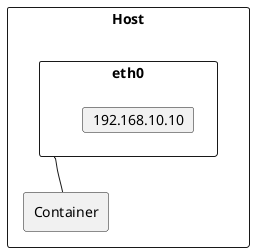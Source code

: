 @startuml

rectangle "Host" as host {
	rectangle "eth0" as host_eth0 {
		card "192.168.10.10"
	}

	rectangle "Container" as container {
	}

	host_eth0 -d- container


'	host_eth0 -[hidden]d- host_docker0
'	host_docker0 -[hidden]d- host_veth_1
'	host_docker0 -[hidden]d- host_veth_2
'	host_veth_1 -[hidden]d- container_1
'	host_veth_2 -[hidden]d- container_2
}

@enduml